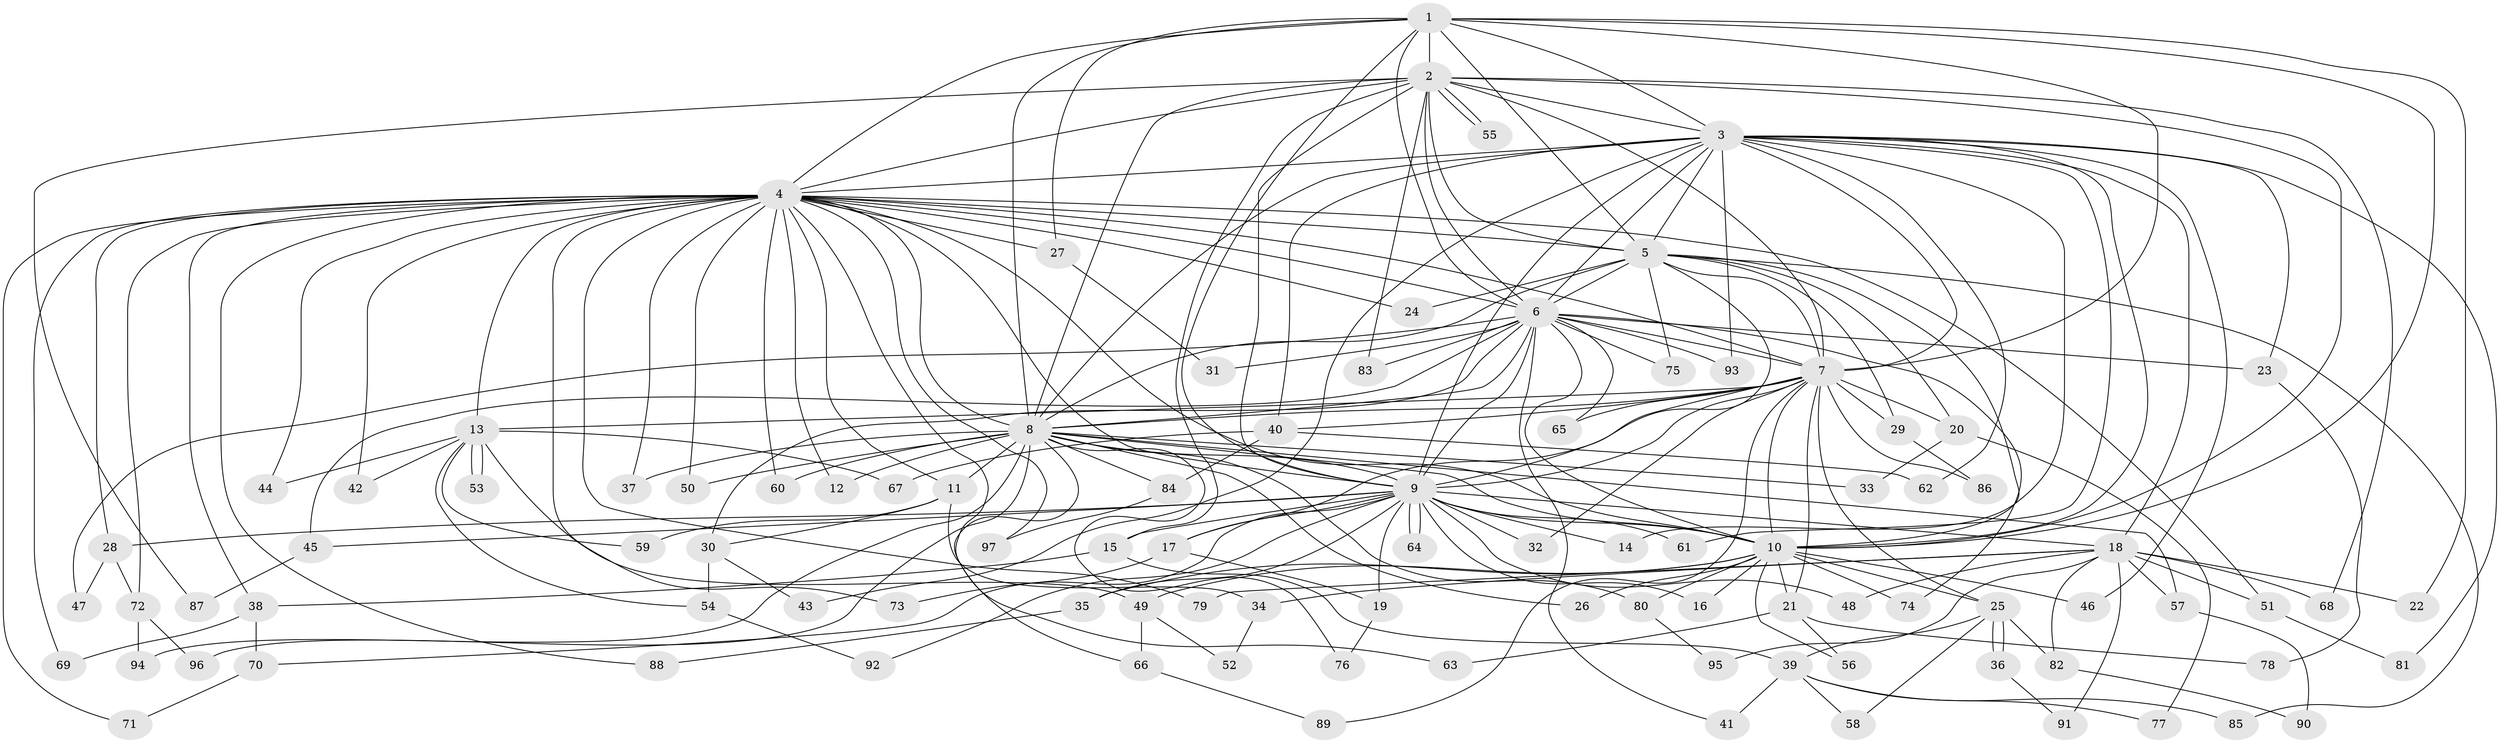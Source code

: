 // Generated by graph-tools (version 1.1) at 2025/45/03/09/25 04:45:26]
// undirected, 97 vertices, 219 edges
graph export_dot {
graph [start="1"]
  node [color=gray90,style=filled];
  1;
  2;
  3;
  4;
  5;
  6;
  7;
  8;
  9;
  10;
  11;
  12;
  13;
  14;
  15;
  16;
  17;
  18;
  19;
  20;
  21;
  22;
  23;
  24;
  25;
  26;
  27;
  28;
  29;
  30;
  31;
  32;
  33;
  34;
  35;
  36;
  37;
  38;
  39;
  40;
  41;
  42;
  43;
  44;
  45;
  46;
  47;
  48;
  49;
  50;
  51;
  52;
  53;
  54;
  55;
  56;
  57;
  58;
  59;
  60;
  61;
  62;
  63;
  64;
  65;
  66;
  67;
  68;
  69;
  70;
  71;
  72;
  73;
  74;
  75;
  76;
  77;
  78;
  79;
  80;
  81;
  82;
  83;
  84;
  85;
  86;
  87;
  88;
  89;
  90;
  91;
  92;
  93;
  94;
  95;
  96;
  97;
  1 -- 2;
  1 -- 3;
  1 -- 4;
  1 -- 5;
  1 -- 6;
  1 -- 7;
  1 -- 8;
  1 -- 9;
  1 -- 10;
  1 -- 22;
  1 -- 27;
  2 -- 3;
  2 -- 4;
  2 -- 5;
  2 -- 6;
  2 -- 7;
  2 -- 8;
  2 -- 9;
  2 -- 10;
  2 -- 15;
  2 -- 55;
  2 -- 55;
  2 -- 68;
  2 -- 83;
  2 -- 87;
  3 -- 4;
  3 -- 5;
  3 -- 6;
  3 -- 7;
  3 -- 8;
  3 -- 9;
  3 -- 10;
  3 -- 14;
  3 -- 18;
  3 -- 23;
  3 -- 40;
  3 -- 43;
  3 -- 46;
  3 -- 61;
  3 -- 62;
  3 -- 81;
  3 -- 93;
  4 -- 5;
  4 -- 6;
  4 -- 7;
  4 -- 8;
  4 -- 9;
  4 -- 10;
  4 -- 11;
  4 -- 12;
  4 -- 13;
  4 -- 24;
  4 -- 27;
  4 -- 28;
  4 -- 37;
  4 -- 38;
  4 -- 42;
  4 -- 44;
  4 -- 50;
  4 -- 51;
  4 -- 60;
  4 -- 63;
  4 -- 69;
  4 -- 71;
  4 -- 72;
  4 -- 73;
  4 -- 79;
  4 -- 88;
  4 -- 97;
  5 -- 6;
  5 -- 7;
  5 -- 8;
  5 -- 9;
  5 -- 10;
  5 -- 20;
  5 -- 24;
  5 -- 29;
  5 -- 75;
  5 -- 85;
  6 -- 7;
  6 -- 8;
  6 -- 9;
  6 -- 10;
  6 -- 23;
  6 -- 30;
  6 -- 31;
  6 -- 41;
  6 -- 45;
  6 -- 47;
  6 -- 65;
  6 -- 74;
  6 -- 75;
  6 -- 83;
  6 -- 93;
  7 -- 8;
  7 -- 9;
  7 -- 10;
  7 -- 13;
  7 -- 17;
  7 -- 20;
  7 -- 21;
  7 -- 25;
  7 -- 29;
  7 -- 32;
  7 -- 40;
  7 -- 65;
  7 -- 86;
  7 -- 89;
  8 -- 9;
  8 -- 10;
  8 -- 11;
  8 -- 12;
  8 -- 26;
  8 -- 33;
  8 -- 37;
  8 -- 50;
  8 -- 57;
  8 -- 60;
  8 -- 66;
  8 -- 76;
  8 -- 80;
  8 -- 84;
  8 -- 94;
  8 -- 96;
  9 -- 10;
  9 -- 14;
  9 -- 15;
  9 -- 16;
  9 -- 17;
  9 -- 18;
  9 -- 19;
  9 -- 28;
  9 -- 32;
  9 -- 35;
  9 -- 45;
  9 -- 48;
  9 -- 61;
  9 -- 64;
  9 -- 64;
  9 -- 70;
  9 -- 92;
  10 -- 16;
  10 -- 21;
  10 -- 25;
  10 -- 26;
  10 -- 35;
  10 -- 46;
  10 -- 49;
  10 -- 56;
  10 -- 74;
  10 -- 80;
  11 -- 30;
  11 -- 34;
  11 -- 59;
  13 -- 42;
  13 -- 44;
  13 -- 49;
  13 -- 53;
  13 -- 53;
  13 -- 54;
  13 -- 59;
  13 -- 67;
  15 -- 38;
  15 -- 39;
  17 -- 19;
  17 -- 73;
  18 -- 22;
  18 -- 34;
  18 -- 48;
  18 -- 51;
  18 -- 57;
  18 -- 68;
  18 -- 79;
  18 -- 82;
  18 -- 91;
  18 -- 95;
  19 -- 76;
  20 -- 33;
  20 -- 77;
  21 -- 56;
  21 -- 63;
  21 -- 78;
  23 -- 78;
  25 -- 36;
  25 -- 36;
  25 -- 39;
  25 -- 58;
  25 -- 82;
  27 -- 31;
  28 -- 47;
  28 -- 72;
  29 -- 86;
  30 -- 43;
  30 -- 54;
  34 -- 52;
  35 -- 88;
  36 -- 91;
  38 -- 69;
  38 -- 70;
  39 -- 41;
  39 -- 58;
  39 -- 77;
  39 -- 85;
  40 -- 62;
  40 -- 67;
  40 -- 84;
  45 -- 87;
  49 -- 52;
  49 -- 66;
  51 -- 81;
  54 -- 92;
  57 -- 90;
  66 -- 89;
  70 -- 71;
  72 -- 94;
  72 -- 96;
  80 -- 95;
  82 -- 90;
  84 -- 97;
}
